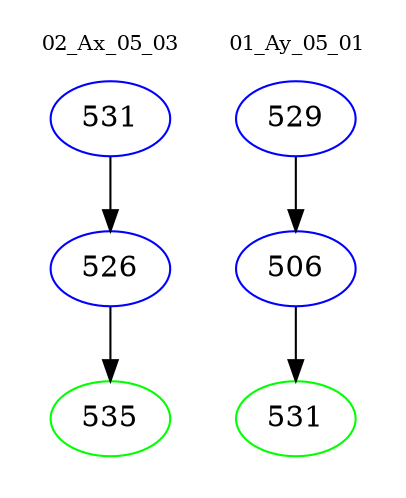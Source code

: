 digraph{
subgraph cluster_0 {
color = white
label = "02_Ax_05_03";
fontsize=10;
T0_531 [label="531", color="blue"]
T0_531 -> T0_526 [color="black"]
T0_526 [label="526", color="blue"]
T0_526 -> T0_535 [color="black"]
T0_535 [label="535", color="green"]
}
subgraph cluster_1 {
color = white
label = "01_Ay_05_01";
fontsize=10;
T1_529 [label="529", color="blue"]
T1_529 -> T1_506 [color="black"]
T1_506 [label="506", color="blue"]
T1_506 -> T1_531 [color="black"]
T1_531 [label="531", color="green"]
}
}

